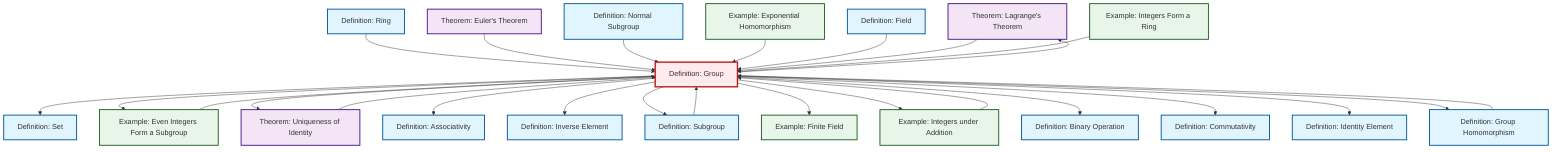 graph TD
    classDef definition fill:#e1f5fe,stroke:#01579b,stroke-width:2px
    classDef theorem fill:#f3e5f5,stroke:#4a148c,stroke-width:2px
    classDef axiom fill:#fff3e0,stroke:#e65100,stroke-width:2px
    classDef example fill:#e8f5e9,stroke:#1b5e20,stroke-width:2px
    classDef current fill:#ffebee,stroke:#b71c1c,stroke-width:3px
    thm-lagrange["Theorem: Lagrange's Theorem"]:::theorem
    def-inverse-element["Definition: Inverse Element"]:::definition
    def-set["Definition: Set"]:::definition
    ex-integers-addition["Example: Integers under Addition"]:::example
    thm-unique-identity["Theorem: Uniqueness of Identity"]:::theorem
    def-identity-element["Definition: Identity Element"]:::definition
    def-commutativity["Definition: Commutativity"]:::definition
    ex-integers-ring["Example: Integers Form a Ring"]:::example
    ex-exponential-homomorphism["Example: Exponential Homomorphism"]:::example
    def-binary-operation["Definition: Binary Operation"]:::definition
    def-homomorphism["Definition: Group Homomorphism"]:::definition
    def-associativity["Definition: Associativity"]:::definition
    ex-even-integers-subgroup["Example: Even Integers Form a Subgroup"]:::example
    ex-finite-field["Example: Finite Field"]:::example
    def-ring["Definition: Ring"]:::definition
    def-subgroup["Definition: Subgroup"]:::definition
    def-field["Definition: Field"]:::definition
    def-group["Definition: Group"]:::definition
    def-normal-subgroup["Definition: Normal Subgroup"]:::definition
    thm-euler["Theorem: Euler's Theorem"]:::theorem
    ex-even-integers-subgroup --> def-group
    thm-unique-identity --> def-group
    ex-integers-addition --> def-group
    def-ring --> def-group
    def-group --> def-set
    def-group --> ex-even-integers-subgroup
    def-group --> thm-unique-identity
    def-group --> def-associativity
    thm-euler --> def-group
    def-group --> def-inverse-element
    def-group --> def-subgroup
    def-group --> ex-finite-field
    def-subgroup --> def-group
    def-group --> ex-integers-addition
    def-group --> def-binary-operation
    def-normal-subgroup --> def-group
    ex-exponential-homomorphism --> def-group
    def-group --> def-commutativity
    def-field --> def-group
    thm-lagrange --> def-group
    ex-integers-ring --> def-group
    def-group --> thm-lagrange
    def-group --> def-identity-element
    def-group --> def-homomorphism
    def-homomorphism --> def-group
    class def-group current